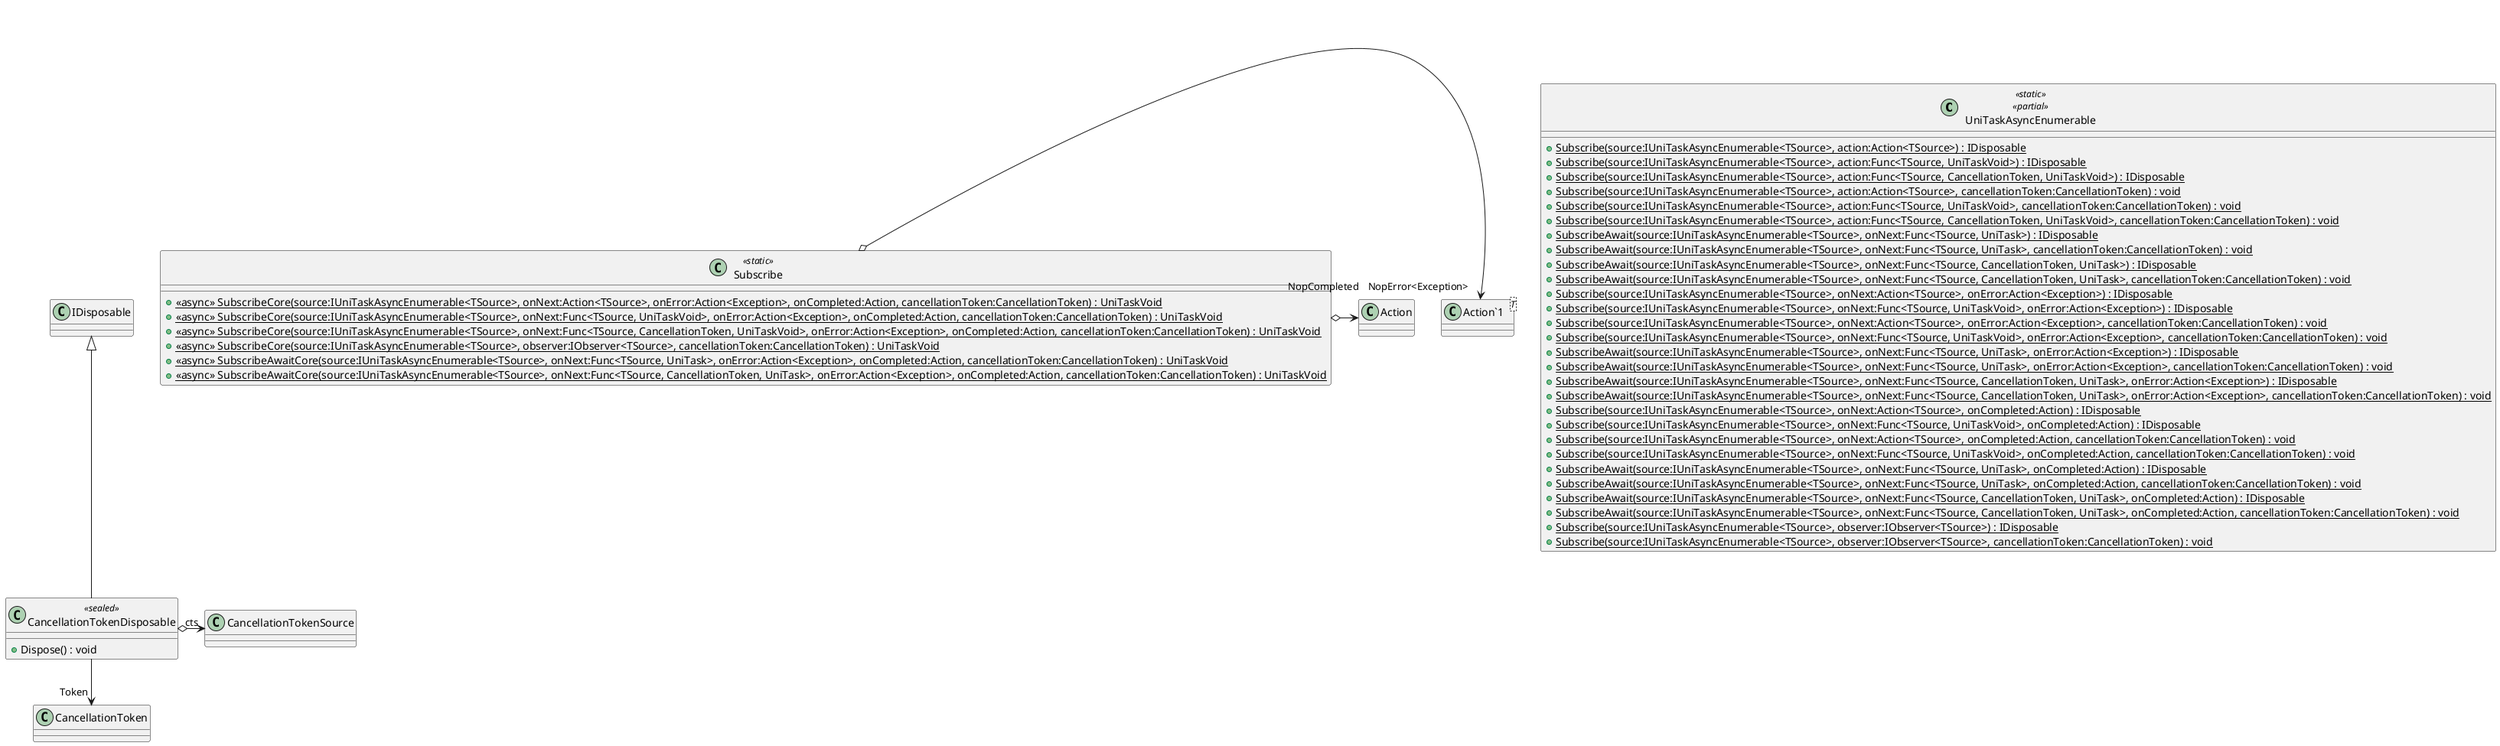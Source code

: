 @startuml
class UniTaskAsyncEnumerable <<static>> <<partial>> {
    + {static} Subscribe(source:IUniTaskAsyncEnumerable<TSource>, action:Action<TSource>) : IDisposable
    + {static} Subscribe(source:IUniTaskAsyncEnumerable<TSource>, action:Func<TSource, UniTaskVoid>) : IDisposable
    + {static} Subscribe(source:IUniTaskAsyncEnumerable<TSource>, action:Func<TSource, CancellationToken, UniTaskVoid>) : IDisposable
    + {static} Subscribe(source:IUniTaskAsyncEnumerable<TSource>, action:Action<TSource>, cancellationToken:CancellationToken) : void
    + {static} Subscribe(source:IUniTaskAsyncEnumerable<TSource>, action:Func<TSource, UniTaskVoid>, cancellationToken:CancellationToken) : void
    + {static} Subscribe(source:IUniTaskAsyncEnumerable<TSource>, action:Func<TSource, CancellationToken, UniTaskVoid>, cancellationToken:CancellationToken) : void
    + {static} SubscribeAwait(source:IUniTaskAsyncEnumerable<TSource>, onNext:Func<TSource, UniTask>) : IDisposable
    + {static} SubscribeAwait(source:IUniTaskAsyncEnumerable<TSource>, onNext:Func<TSource, UniTask>, cancellationToken:CancellationToken) : void
    + {static} SubscribeAwait(source:IUniTaskAsyncEnumerable<TSource>, onNext:Func<TSource, CancellationToken, UniTask>) : IDisposable
    + {static} SubscribeAwait(source:IUniTaskAsyncEnumerable<TSource>, onNext:Func<TSource, CancellationToken, UniTask>, cancellationToken:CancellationToken) : void
    + {static} Subscribe(source:IUniTaskAsyncEnumerable<TSource>, onNext:Action<TSource>, onError:Action<Exception>) : IDisposable
    + {static} Subscribe(source:IUniTaskAsyncEnumerable<TSource>, onNext:Func<TSource, UniTaskVoid>, onError:Action<Exception>) : IDisposable
    + {static} Subscribe(source:IUniTaskAsyncEnumerable<TSource>, onNext:Action<TSource>, onError:Action<Exception>, cancellationToken:CancellationToken) : void
    + {static} Subscribe(source:IUniTaskAsyncEnumerable<TSource>, onNext:Func<TSource, UniTaskVoid>, onError:Action<Exception>, cancellationToken:CancellationToken) : void
    + {static} SubscribeAwait(source:IUniTaskAsyncEnumerable<TSource>, onNext:Func<TSource, UniTask>, onError:Action<Exception>) : IDisposable
    + {static} SubscribeAwait(source:IUniTaskAsyncEnumerable<TSource>, onNext:Func<TSource, UniTask>, onError:Action<Exception>, cancellationToken:CancellationToken) : void
    + {static} SubscribeAwait(source:IUniTaskAsyncEnumerable<TSource>, onNext:Func<TSource, CancellationToken, UniTask>, onError:Action<Exception>) : IDisposable
    + {static} SubscribeAwait(source:IUniTaskAsyncEnumerable<TSource>, onNext:Func<TSource, CancellationToken, UniTask>, onError:Action<Exception>, cancellationToken:CancellationToken) : void
    + {static} Subscribe(source:IUniTaskAsyncEnumerable<TSource>, onNext:Action<TSource>, onCompleted:Action) : IDisposable
    + {static} Subscribe(source:IUniTaskAsyncEnumerable<TSource>, onNext:Func<TSource, UniTaskVoid>, onCompleted:Action) : IDisposable
    + {static} Subscribe(source:IUniTaskAsyncEnumerable<TSource>, onNext:Action<TSource>, onCompleted:Action, cancellationToken:CancellationToken) : void
    + {static} Subscribe(source:IUniTaskAsyncEnumerable<TSource>, onNext:Func<TSource, UniTaskVoid>, onCompleted:Action, cancellationToken:CancellationToken) : void
    + {static} SubscribeAwait(source:IUniTaskAsyncEnumerable<TSource>, onNext:Func<TSource, UniTask>, onCompleted:Action) : IDisposable
    + {static} SubscribeAwait(source:IUniTaskAsyncEnumerable<TSource>, onNext:Func<TSource, UniTask>, onCompleted:Action, cancellationToken:CancellationToken) : void
    + {static} SubscribeAwait(source:IUniTaskAsyncEnumerable<TSource>, onNext:Func<TSource, CancellationToken, UniTask>, onCompleted:Action) : IDisposable
    + {static} SubscribeAwait(source:IUniTaskAsyncEnumerable<TSource>, onNext:Func<TSource, CancellationToken, UniTask>, onCompleted:Action, cancellationToken:CancellationToken) : void
    + {static} Subscribe(source:IUniTaskAsyncEnumerable<TSource>, observer:IObserver<TSource>) : IDisposable
    + {static} Subscribe(source:IUniTaskAsyncEnumerable<TSource>, observer:IObserver<TSource>, cancellationToken:CancellationToken) : void
}
class CancellationTokenDisposable <<sealed>> {
    + Dispose() : void
}
class Subscribe <<static>> {
    + {static} <<async>> SubscribeCore(source:IUniTaskAsyncEnumerable<TSource>, onNext:Action<TSource>, onError:Action<Exception>, onCompleted:Action, cancellationToken:CancellationToken) : UniTaskVoid
    + {static} <<async>> SubscribeCore(source:IUniTaskAsyncEnumerable<TSource>, onNext:Func<TSource, UniTaskVoid>, onError:Action<Exception>, onCompleted:Action, cancellationToken:CancellationToken) : UniTaskVoid
    + {static} <<async>> SubscribeCore(source:IUniTaskAsyncEnumerable<TSource>, onNext:Func<TSource, CancellationToken, UniTaskVoid>, onError:Action<Exception>, onCompleted:Action, cancellationToken:CancellationToken) : UniTaskVoid
    + {static} <<async>> SubscribeCore(source:IUniTaskAsyncEnumerable<TSource>, observer:IObserver<TSource>, cancellationToken:CancellationToken) : UniTaskVoid
    + {static} <<async>> SubscribeAwaitCore(source:IUniTaskAsyncEnumerable<TSource>, onNext:Func<TSource, UniTask>, onError:Action<Exception>, onCompleted:Action, cancellationToken:CancellationToken) : UniTaskVoid
    + {static} <<async>> SubscribeAwaitCore(source:IUniTaskAsyncEnumerable<TSource>, onNext:Func<TSource, CancellationToken, UniTask>, onError:Action<Exception>, onCompleted:Action, cancellationToken:CancellationToken) : UniTaskVoid
}
class "Action`1"<T> {
}
IDisposable <|-- CancellationTokenDisposable
CancellationTokenDisposable o-> "cts" CancellationTokenSource
CancellationTokenDisposable --> "Token" CancellationToken
Subscribe o-> "NopError<Exception>" "Action`1"
Subscribe o-> "NopCompleted" Action
@enduml
